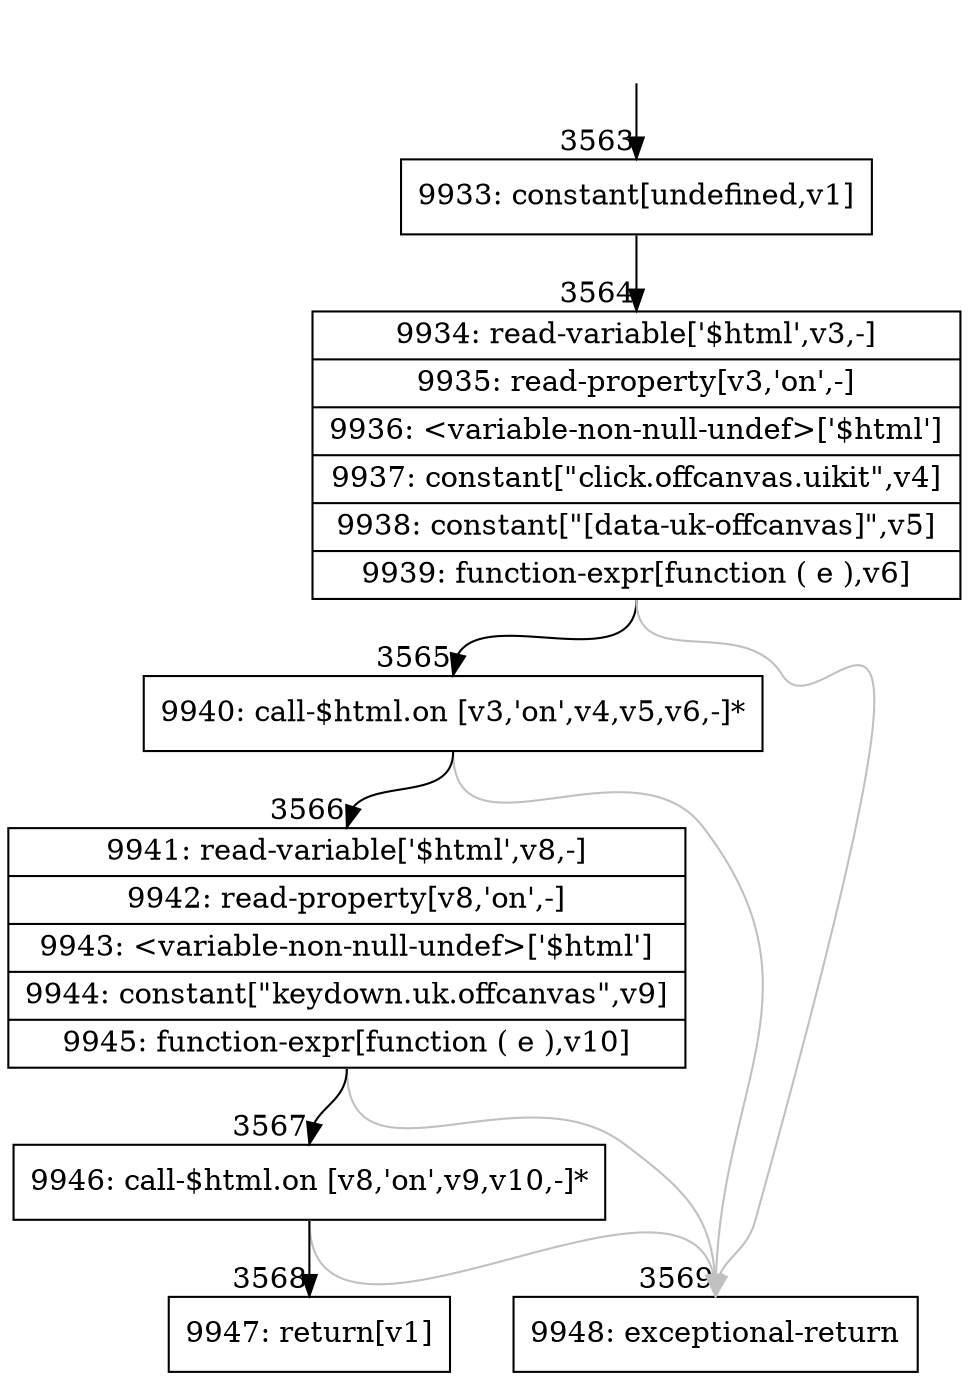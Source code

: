 digraph {
rankdir="TD"
BB_entry265[shape=none,label=""];
BB_entry265 -> BB3563 [tailport=s, headport=n, headlabel="    3563"]
BB3563 [shape=record label="{9933: constant[undefined,v1]}" ] 
BB3563 -> BB3564 [tailport=s, headport=n, headlabel="      3564"]
BB3564 [shape=record label="{9934: read-variable['$html',v3,-]|9935: read-property[v3,'on',-]|9936: \<variable-non-null-undef\>['$html']|9937: constant[\"click.offcanvas.uikit\",v4]|9938: constant[\"[data-uk-offcanvas]\",v5]|9939: function-expr[function ( e ),v6]}" ] 
BB3564 -> BB3565 [tailport=s, headport=n, headlabel="      3565"]
BB3564 -> BB3569 [tailport=s, headport=n, color=gray, headlabel="      3569"]
BB3565 [shape=record label="{9940: call-$html.on [v3,'on',v4,v5,v6,-]*}" ] 
BB3565 -> BB3566 [tailport=s, headport=n, headlabel="      3566"]
BB3565 -> BB3569 [tailport=s, headport=n, color=gray]
BB3566 [shape=record label="{9941: read-variable['$html',v8,-]|9942: read-property[v8,'on',-]|9943: \<variable-non-null-undef\>['$html']|9944: constant[\"keydown.uk.offcanvas\",v9]|9945: function-expr[function ( e ),v10]}" ] 
BB3566 -> BB3567 [tailport=s, headport=n, headlabel="      3567"]
BB3566 -> BB3569 [tailport=s, headport=n, color=gray]
BB3567 [shape=record label="{9946: call-$html.on [v8,'on',v9,v10,-]*}" ] 
BB3567 -> BB3568 [tailport=s, headport=n, headlabel="      3568"]
BB3567 -> BB3569 [tailport=s, headport=n, color=gray]
BB3568 [shape=record label="{9947: return[v1]}" ] 
BB3569 [shape=record label="{9948: exceptional-return}" ] 
//#$~ 2718
}
